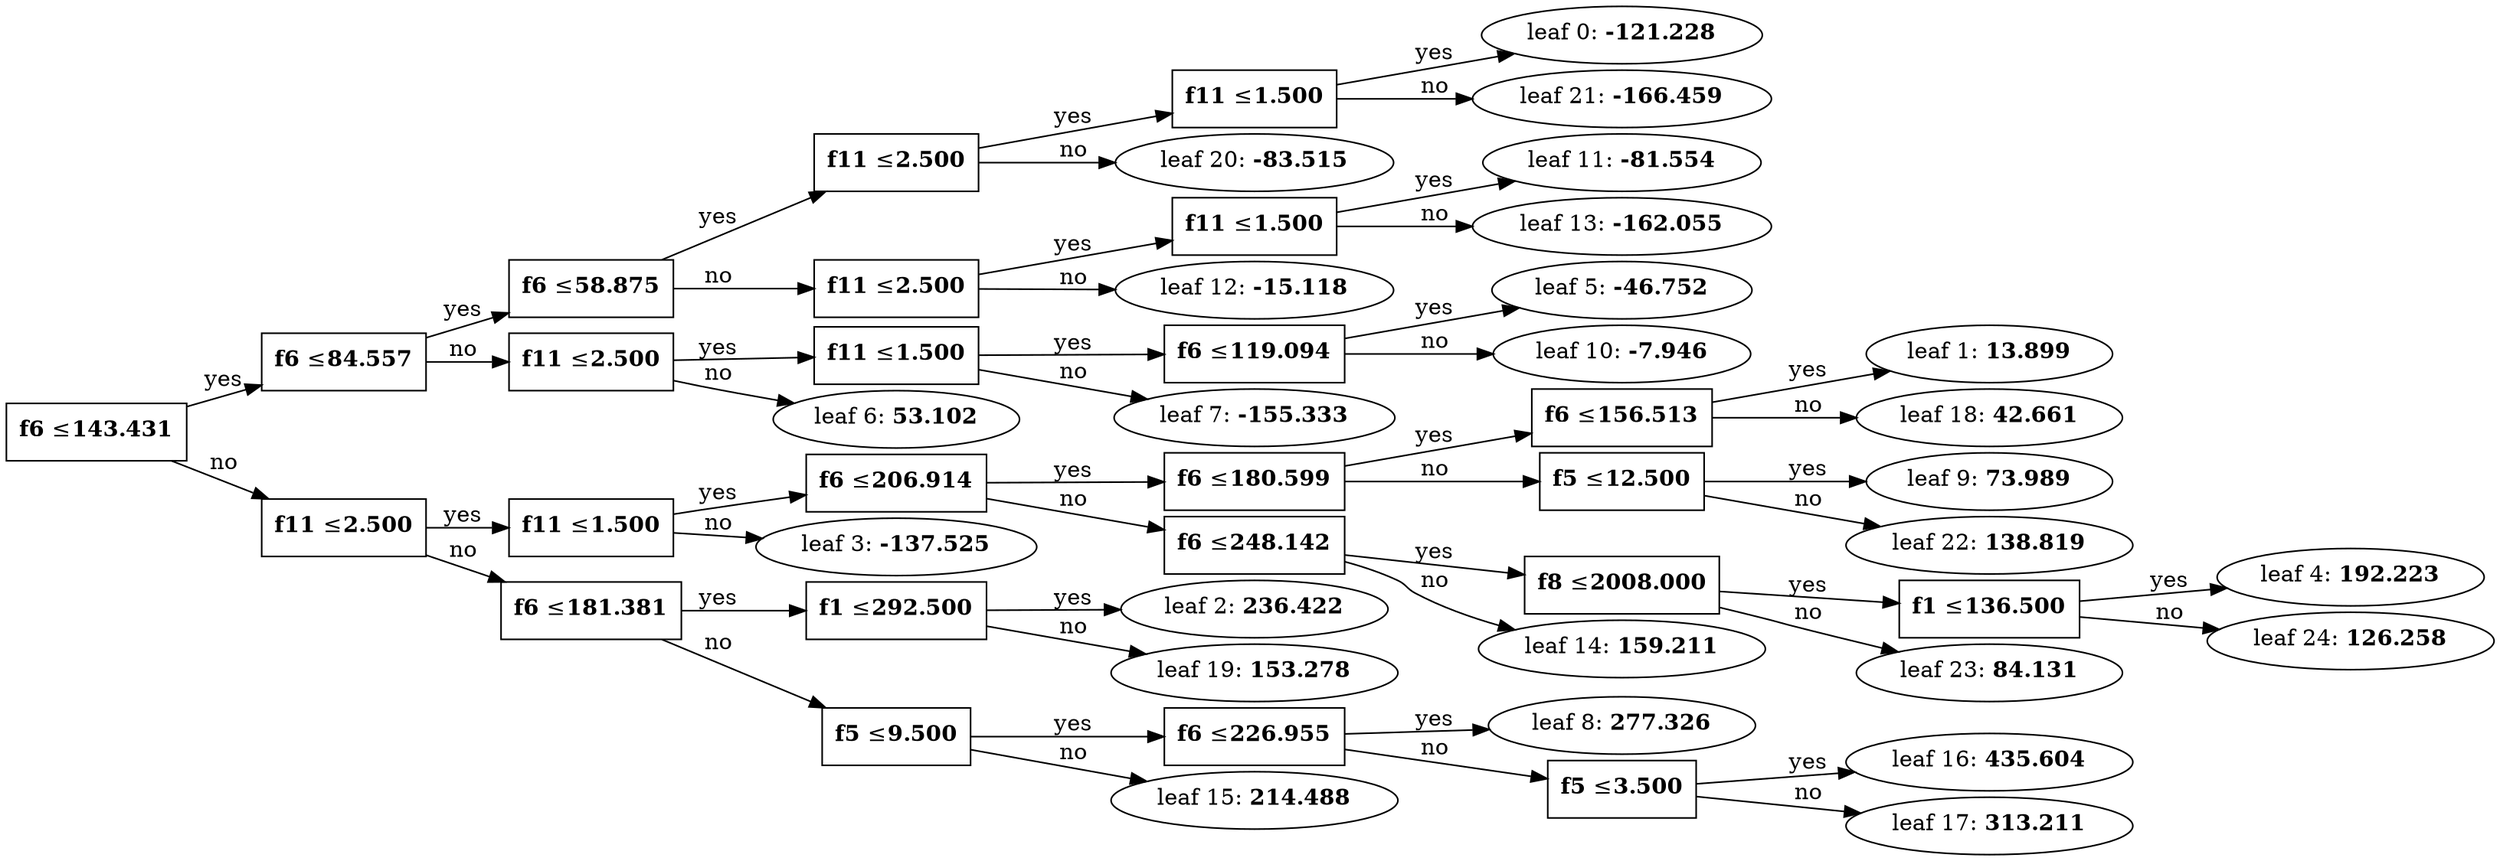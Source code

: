 digraph Tree1 {
	graph [nodesep=0.05 rankdir=LR ranksep=0.3]
	leaf0 [label=<leaf 0: <B>-121.228</B>> color=black fillcolor=white penwidth=1 shape=ellipse style=""]
	split20 -> leaf0 [label=yes color=black penwidth=1]
	leaf21 [label=<leaf 21: <B>-166.459</B>> color=black fillcolor=white penwidth=1 shape=ellipse style=""]
	split20 -> leaf21 [label=no color=black penwidth=1]
	split20 [label=<<B>f11</B> &#8804;<B>1.500</B>> color=black fillcolor=white penwidth=1 shape=rectangle style=""]
	split19 -> split20 [label=yes color=black penwidth=1]
	leaf20 [label=<leaf 20: <B>-83.515</B>> color=black fillcolor=white penwidth=1 shape=ellipse style=""]
	split19 -> leaf20 [label=no color=black penwidth=1]
	split19 [label=<<B>f11</B> &#8804;<B>2.500</B>> color=black fillcolor=white penwidth=1 shape=rectangle style=""]
	split10 -> split19 [label=yes color=black penwidth=1]
	leaf11 [label=<leaf 11: <B>-81.554</B>> color=black fillcolor=white penwidth=1 shape=ellipse style=""]
	split12 -> leaf11 [label=yes color=black penwidth=1]
	leaf13 [label=<leaf 13: <B>-162.055</B>> color=black fillcolor=white penwidth=1 shape=ellipse style=""]
	split12 -> leaf13 [label=no color=black penwidth=1]
	split12 [label=<<B>f11</B> &#8804;<B>1.500</B>> color=black fillcolor=white penwidth=1 shape=rectangle style=""]
	split11 -> split12 [label=yes color=black penwidth=1]
	leaf12 [label=<leaf 12: <B>-15.118</B>> color=black fillcolor=white penwidth=1 shape=ellipse style=""]
	split11 -> leaf12 [label=no color=black penwidth=1]
	split11 [label=<<B>f11</B> &#8804;<B>2.500</B>> color=black fillcolor=white penwidth=1 shape=rectangle style=""]
	split10 -> split11 [label=no color=black penwidth=1]
	split10 [label=<<B>f6</B> &#8804;<B>58.875</B>> color=black fillcolor=white penwidth=1 shape=rectangle style=""]
	split4 -> split10 [label=yes color=black penwidth=1]
	leaf5 [label=<leaf 5: <B>-46.752</B>> color=black fillcolor=white penwidth=1 shape=ellipse style=""]
	split9 -> leaf5 [label=yes color=black penwidth=1]
	leaf10 [label=<leaf 10: <B>-7.946</B>> color=black fillcolor=white penwidth=1 shape=ellipse style=""]
	split9 -> leaf10 [label=no color=black penwidth=1]
	split9 [label=<<B>f6</B> &#8804;<B>119.094</B>> color=black fillcolor=white penwidth=1 shape=rectangle style=""]
	split6 -> split9 [label=yes color=black penwidth=1]
	leaf7 [label=<leaf 7: <B>-155.333</B>> color=black fillcolor=white penwidth=1 shape=ellipse style=""]
	split6 -> leaf7 [label=no color=black penwidth=1]
	split6 [label=<<B>f11</B> &#8804;<B>1.500</B>> color=black fillcolor=white penwidth=1 shape=rectangle style=""]
	split5 -> split6 [label=yes color=black penwidth=1]
	leaf6 [label=<leaf 6: <B>53.102</B>> color=black fillcolor=white penwidth=1 shape=ellipse style=""]
	split5 -> leaf6 [label=no color=black penwidth=1]
	split5 [label=<<B>f11</B> &#8804;<B>2.500</B>> color=black fillcolor=white penwidth=1 shape=rectangle style=""]
	split4 -> split5 [label=no color=black penwidth=1]
	split4 [label=<<B>f6</B> &#8804;<B>84.557</B>> color=black fillcolor=white penwidth=1 shape=rectangle style=""]
	split0 -> split4 [label=yes color=black penwidth=1]
	leaf1 [label=<leaf 1: <B>13.899</B>> color=black fillcolor=white penwidth=1 shape=ellipse style=""]
	split17 -> leaf1 [label=yes color=black penwidth=1]
	leaf18 [label=<leaf 18: <B>42.661</B>> color=black fillcolor=white penwidth=1 shape=ellipse style=""]
	split17 -> leaf18 [label=no color=black penwidth=1]
	split17 [label=<<B>f6</B> &#8804;<B>156.513</B>> color=black fillcolor=white penwidth=1 shape=rectangle style=""]
	split8 -> split17 [label=yes color=black penwidth=1]
	leaf9 [label=<leaf 9: <B>73.989</B>> color=black fillcolor=white penwidth=1 shape=ellipse style=""]
	split21 -> leaf9 [label=yes color=black penwidth=1]
	leaf22 [label=<leaf 22: <B>138.819</B>> color=black fillcolor=white penwidth=1 shape=ellipse style=""]
	split21 -> leaf22 [label=no color=black penwidth=1]
	split21 [label=<<B>f5</B> &#8804;<B>12.500</B>> color=black fillcolor=white penwidth=1 shape=rectangle style=""]
	split8 -> split21 [label=no color=black penwidth=1]
	split8 [label=<<B>f6</B> &#8804;<B>180.599</B>> color=black fillcolor=white penwidth=1 shape=rectangle style=""]
	split3 -> split8 [label=yes color=black penwidth=1]
	leaf4 [label=<leaf 4: <B>192.223</B>> color=black fillcolor=white penwidth=1 shape=ellipse style=""]
	split23 -> leaf4 [label=yes color=black penwidth=1]
	leaf24 [label=<leaf 24: <B>126.258</B>> color=black fillcolor=white penwidth=1 shape=ellipse style=""]
	split23 -> leaf24 [label=no color=black penwidth=1]
	split23 [label=<<B>f1</B> &#8804;<B>136.500</B>> color=black fillcolor=white penwidth=1 shape=rectangle style=""]
	split22 -> split23 [label=yes color=black penwidth=1]
	leaf23 [label=<leaf 23: <B>84.131</B>> color=black fillcolor=white penwidth=1 shape=ellipse style=""]
	split22 -> leaf23 [label=no color=black penwidth=1]
	split22 [label=<<B>f8</B> &#8804;<B>2008.000</B>> color=black fillcolor=white penwidth=1 shape=rectangle style=""]
	split13 -> split22 [label=yes color=black penwidth=1]
	leaf14 [label=<leaf 14: <B>159.211</B>> color=black fillcolor=white penwidth=1 shape=ellipse style=""]
	split13 -> leaf14 [label=no color=black penwidth=1]
	split13 [label=<<B>f6</B> &#8804;<B>248.142</B>> color=black fillcolor=white penwidth=1 shape=rectangle style=""]
	split3 -> split13 [label=no color=black penwidth=1]
	split3 [label=<<B>f6</B> &#8804;<B>206.914</B>> color=black fillcolor=white penwidth=1 shape=rectangle style=""]
	split2 -> split3 [label=yes color=black penwidth=1]
	leaf3 [label=<leaf 3: <B>-137.525</B>> color=black fillcolor=white penwidth=1 shape=ellipse style=""]
	split2 -> leaf3 [label=no color=black penwidth=1]
	split2 [label=<<B>f11</B> &#8804;<B>1.500</B>> color=black fillcolor=white penwidth=1 shape=rectangle style=""]
	split1 -> split2 [label=yes color=black penwidth=1]
	leaf2 [label=<leaf 2: <B>236.422</B>> color=black fillcolor=white penwidth=1 shape=ellipse style=""]
	split18 -> leaf2 [label=yes color=black penwidth=1]
	leaf19 [label=<leaf 19: <B>153.278</B>> color=black fillcolor=white penwidth=1 shape=ellipse style=""]
	split18 -> leaf19 [label=no color=black penwidth=1]
	split18 [label=<<B>f1</B> &#8804;<B>292.500</B>> color=black fillcolor=white penwidth=1 shape=rectangle style=""]
	split7 -> split18 [label=yes color=black penwidth=1]
	leaf8 [label=<leaf 8: <B>277.326</B>> color=black fillcolor=white penwidth=1 shape=ellipse style=""]
	split15 -> leaf8 [label=yes color=black penwidth=1]
	leaf16 [label=<leaf 16: <B>435.604</B>> color=black fillcolor=white penwidth=1 shape=ellipse style=""]
	split16 -> leaf16 [label=yes color=black penwidth=1]
	leaf17 [label=<leaf 17: <B>313.211</B>> color=black fillcolor=white penwidth=1 shape=ellipse style=""]
	split16 -> leaf17 [label=no color=black penwidth=1]
	split16 [label=<<B>f5</B> &#8804;<B>3.500</B>> color=black fillcolor=white penwidth=1 shape=rectangle style=""]
	split15 -> split16 [label=no color=black penwidth=1]
	split15 [label=<<B>f6</B> &#8804;<B>226.955</B>> color=black fillcolor=white penwidth=1 shape=rectangle style=""]
	split14 -> split15 [label=yes color=black penwidth=1]
	leaf15 [label=<leaf 15: <B>214.488</B>> color=black fillcolor=white penwidth=1 shape=ellipse style=""]
	split14 -> leaf15 [label=no color=black penwidth=1]
	split14 [label=<<B>f5</B> &#8804;<B>9.500</B>> color=black fillcolor=white penwidth=1 shape=rectangle style=""]
	split7 -> split14 [label=no color=black penwidth=1]
	split7 [label=<<B>f6</B> &#8804;<B>181.381</B>> color=black fillcolor=white penwidth=1 shape=rectangle style=""]
	split1 -> split7 [label=no color=black penwidth=1]
	split1 [label=<<B>f11</B> &#8804;<B>2.500</B>> color=black fillcolor=white penwidth=1 shape=rectangle style=""]
	split0 -> split1 [label=no color=black penwidth=1]
	split0 [label=<<B>f6</B> &#8804;<B>143.431</B>> color=black fillcolor=white penwidth=1 shape=rectangle style=""]
}
